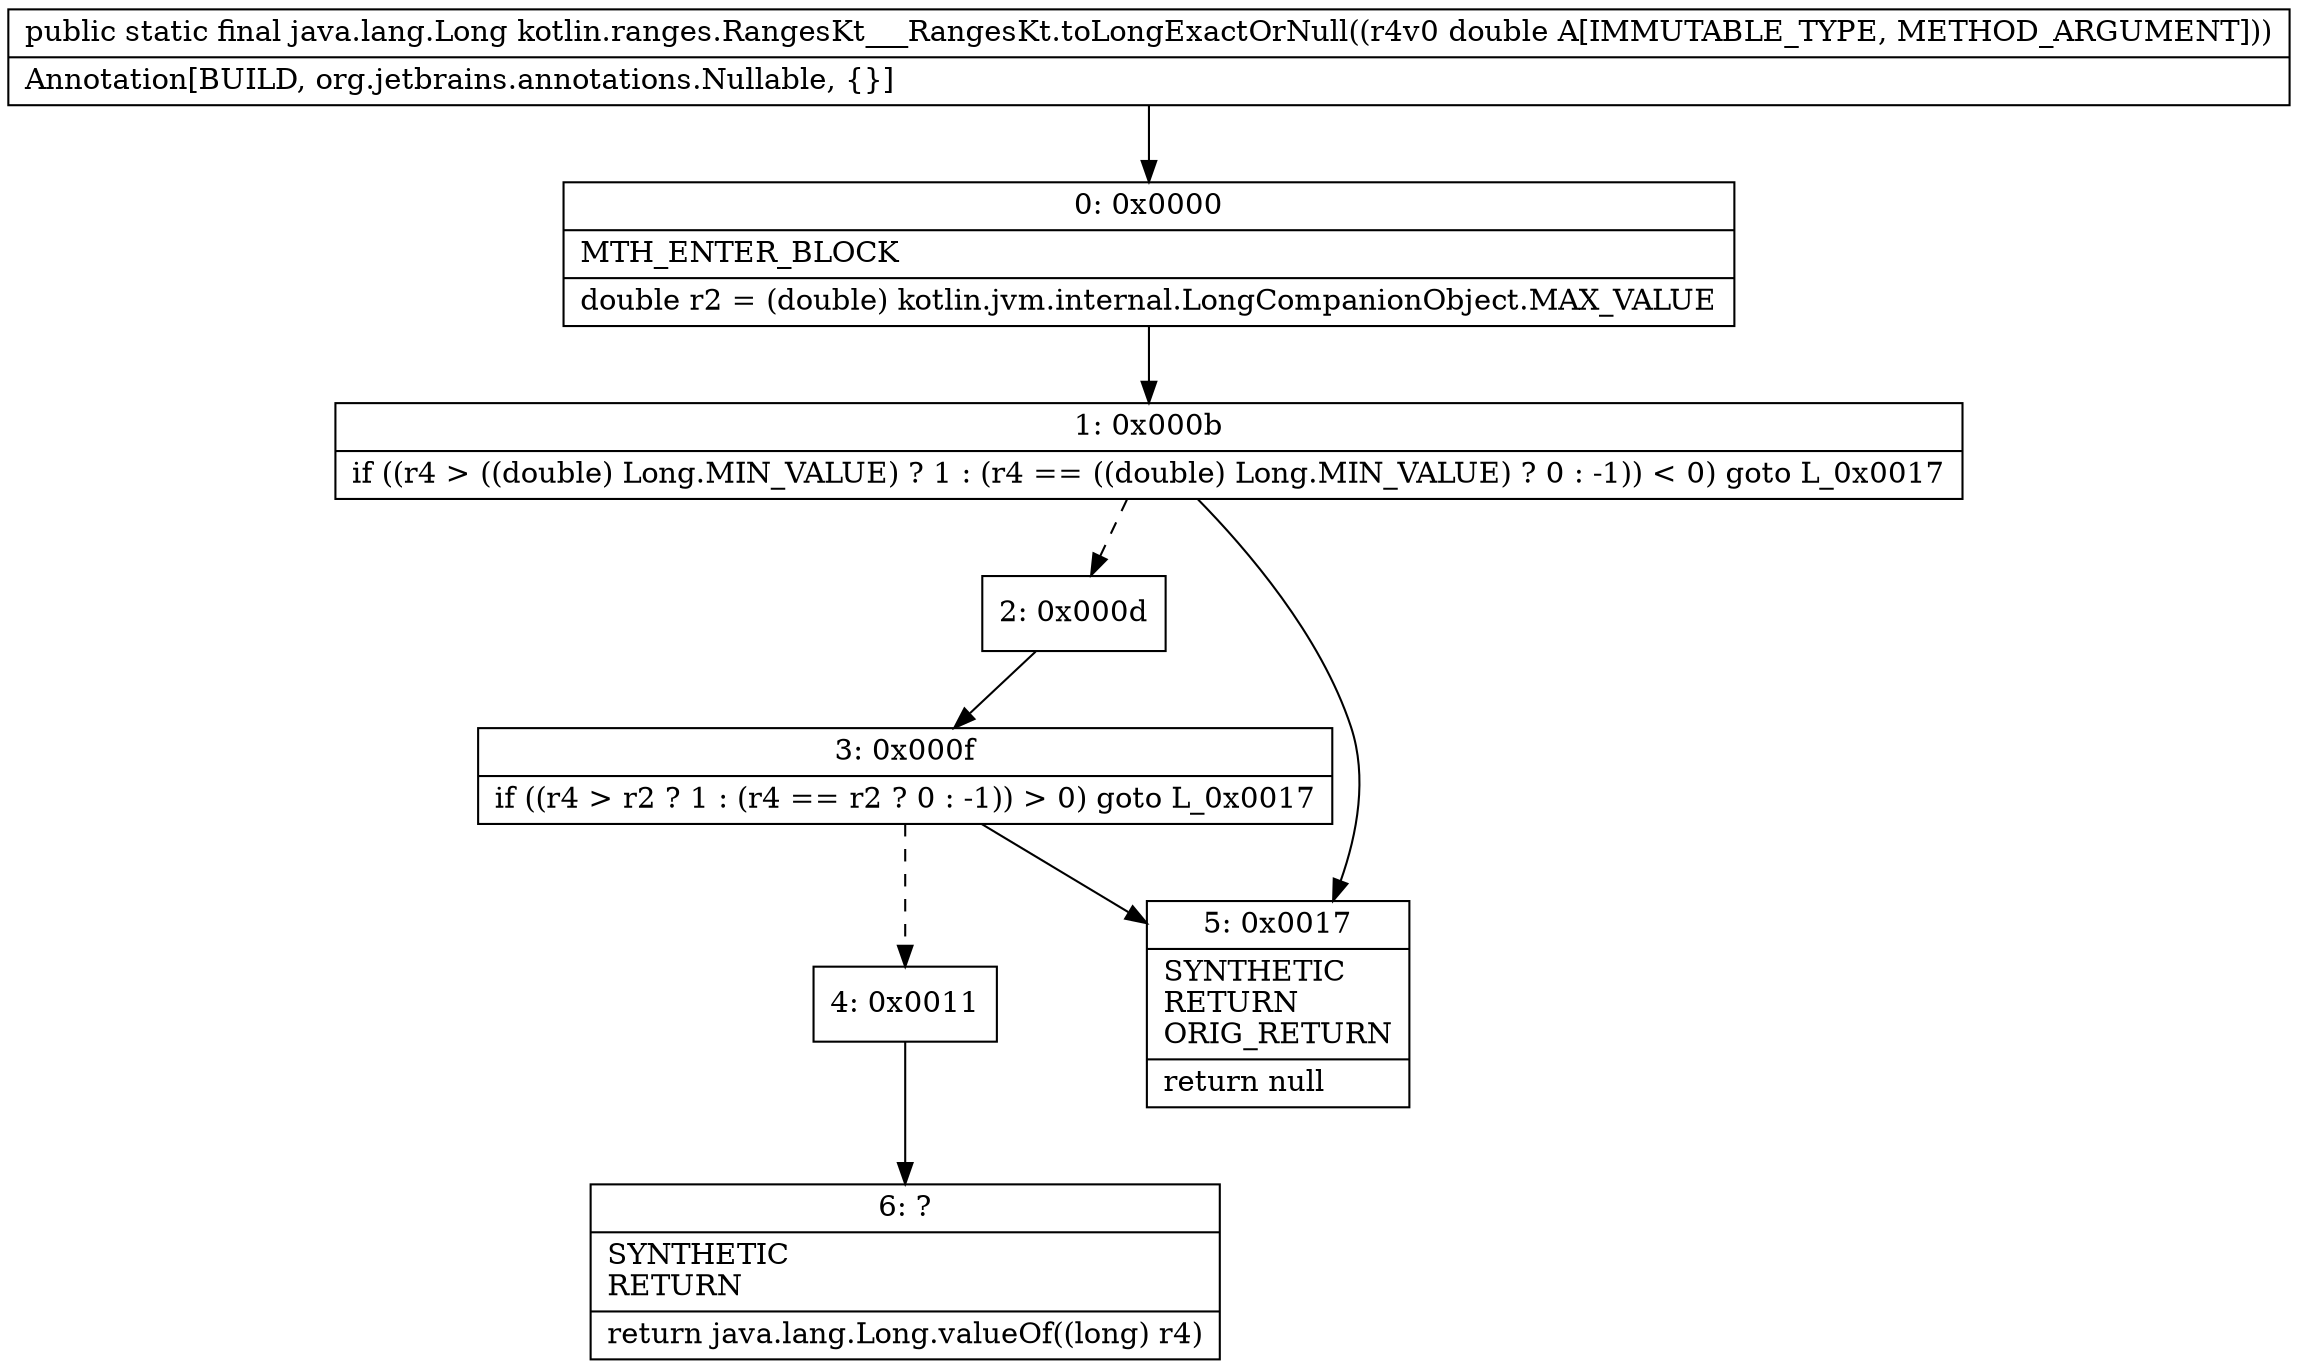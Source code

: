 digraph "CFG forkotlin.ranges.RangesKt___RangesKt.toLongExactOrNull(D)Ljava\/lang\/Long;" {
Node_0 [shape=record,label="{0\:\ 0x0000|MTH_ENTER_BLOCK\l|double r2 = (double) kotlin.jvm.internal.LongCompanionObject.MAX_VALUE\l}"];
Node_1 [shape=record,label="{1\:\ 0x000b|if ((r4 \> ((double) Long.MIN_VALUE) ? 1 : (r4 == ((double) Long.MIN_VALUE) ? 0 : \-1)) \< 0) goto L_0x0017\l}"];
Node_2 [shape=record,label="{2\:\ 0x000d}"];
Node_3 [shape=record,label="{3\:\ 0x000f|if ((r4 \> r2 ? 1 : (r4 == r2 ? 0 : \-1)) \> 0) goto L_0x0017\l}"];
Node_4 [shape=record,label="{4\:\ 0x0011}"];
Node_5 [shape=record,label="{5\:\ 0x0017|SYNTHETIC\lRETURN\lORIG_RETURN\l|return null\l}"];
Node_6 [shape=record,label="{6\:\ ?|SYNTHETIC\lRETURN\l|return java.lang.Long.valueOf((long) r4)\l}"];
MethodNode[shape=record,label="{public static final java.lang.Long kotlin.ranges.RangesKt___RangesKt.toLongExactOrNull((r4v0 double A[IMMUTABLE_TYPE, METHOD_ARGUMENT]))  | Annotation[BUILD, org.jetbrains.annotations.Nullable, \{\}]\l}"];
MethodNode -> Node_0;
Node_0 -> Node_1;
Node_1 -> Node_2[style=dashed];
Node_1 -> Node_5;
Node_2 -> Node_3;
Node_3 -> Node_4[style=dashed];
Node_3 -> Node_5;
Node_4 -> Node_6;
}

